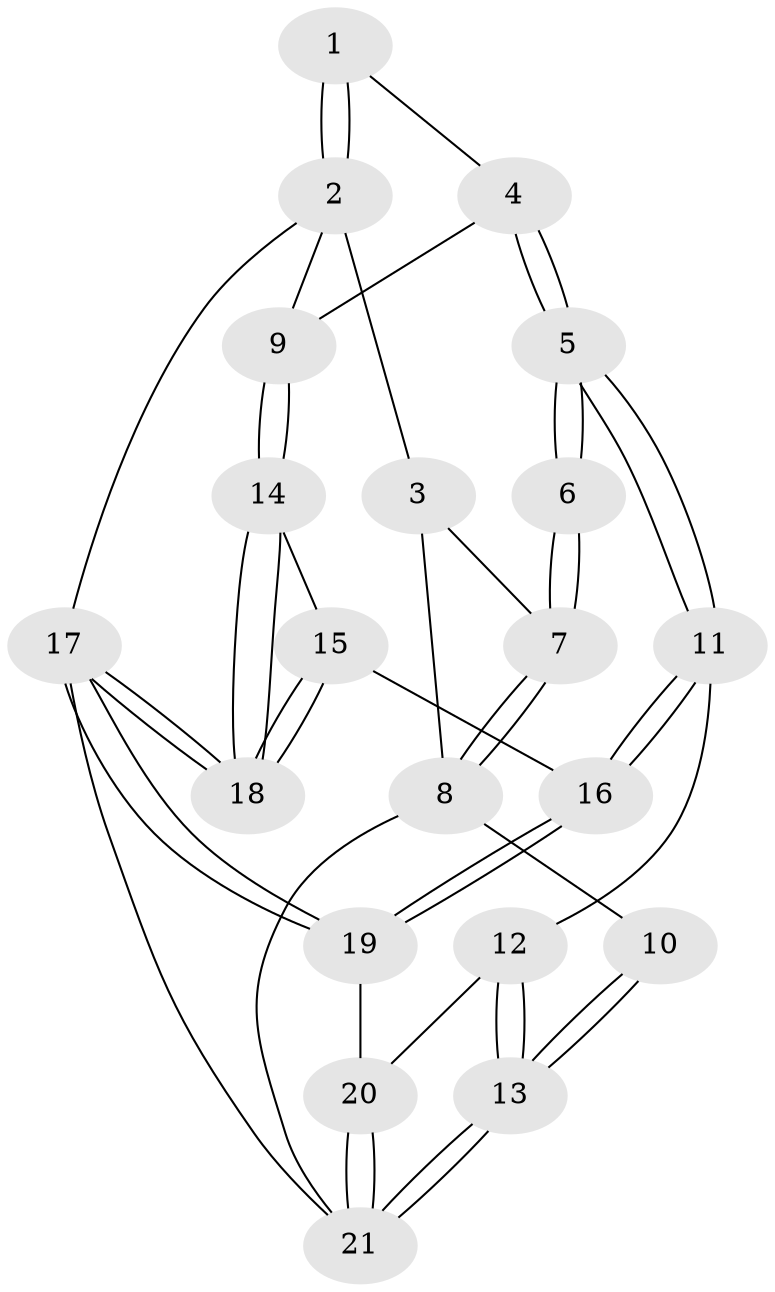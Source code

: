 // Generated by graph-tools (version 1.1) at 2025/46/02/15/25 05:46:28]
// undirected, 21 vertices, 49 edges
graph export_dot {
graph [start="1"]
  node [color=gray90,style=filled];
  1 [pos="+0.6337457163141809+0.008642617960661526"];
  2 [pos="+1+0.31930452486278504"];
  3 [pos="+0.6022322462135439+0"];
  4 [pos="+0.674573234278923+0.3072443244608652"];
  5 [pos="+0.39218098155935754+0.45124564521991745"];
  6 [pos="+0.36521135054188714+0.42109192413179797"];
  7 [pos="+0.40768376845046894+0"];
  8 [pos="+0+0"];
  9 [pos="+0.9720184138912004+0.4174875951048841"];
  10 [pos="+0.05800006942111241+0.4281511988137771"];
  11 [pos="+0.4596079125090024+0.5906290510178527"];
  12 [pos="+0.4051695770986267+0.6520367929104269"];
  13 [pos="+0+1"];
  14 [pos="+0.9712382622829603+0.42169787433746414"];
  15 [pos="+0.5175142887059931+0.6102236349465489"];
  16 [pos="+0.4979388183548555+0.608559023911498"];
  17 [pos="+1+1"];
  18 [pos="+1+1"];
  19 [pos="+0.5787481802112174+1"];
  20 [pos="+0.4052936575953171+1"];
  21 [pos="+0+1"];
  1 -- 2;
  1 -- 2;
  1 -- 4;
  2 -- 3;
  2 -- 9;
  2 -- 17;
  3 -- 7;
  3 -- 8;
  4 -- 5;
  4 -- 5;
  4 -- 9;
  5 -- 6;
  5 -- 6;
  5 -- 11;
  5 -- 11;
  6 -- 7;
  6 -- 7;
  7 -- 8;
  7 -- 8;
  8 -- 10;
  8 -- 21;
  9 -- 14;
  9 -- 14;
  10 -- 13;
  10 -- 13;
  11 -- 12;
  11 -- 16;
  11 -- 16;
  12 -- 13;
  12 -- 13;
  12 -- 20;
  13 -- 21;
  13 -- 21;
  14 -- 15;
  14 -- 18;
  14 -- 18;
  15 -- 16;
  15 -- 18;
  15 -- 18;
  16 -- 19;
  16 -- 19;
  17 -- 18;
  17 -- 18;
  17 -- 19;
  17 -- 19;
  17 -- 21;
  19 -- 20;
  20 -- 21;
  20 -- 21;
}
